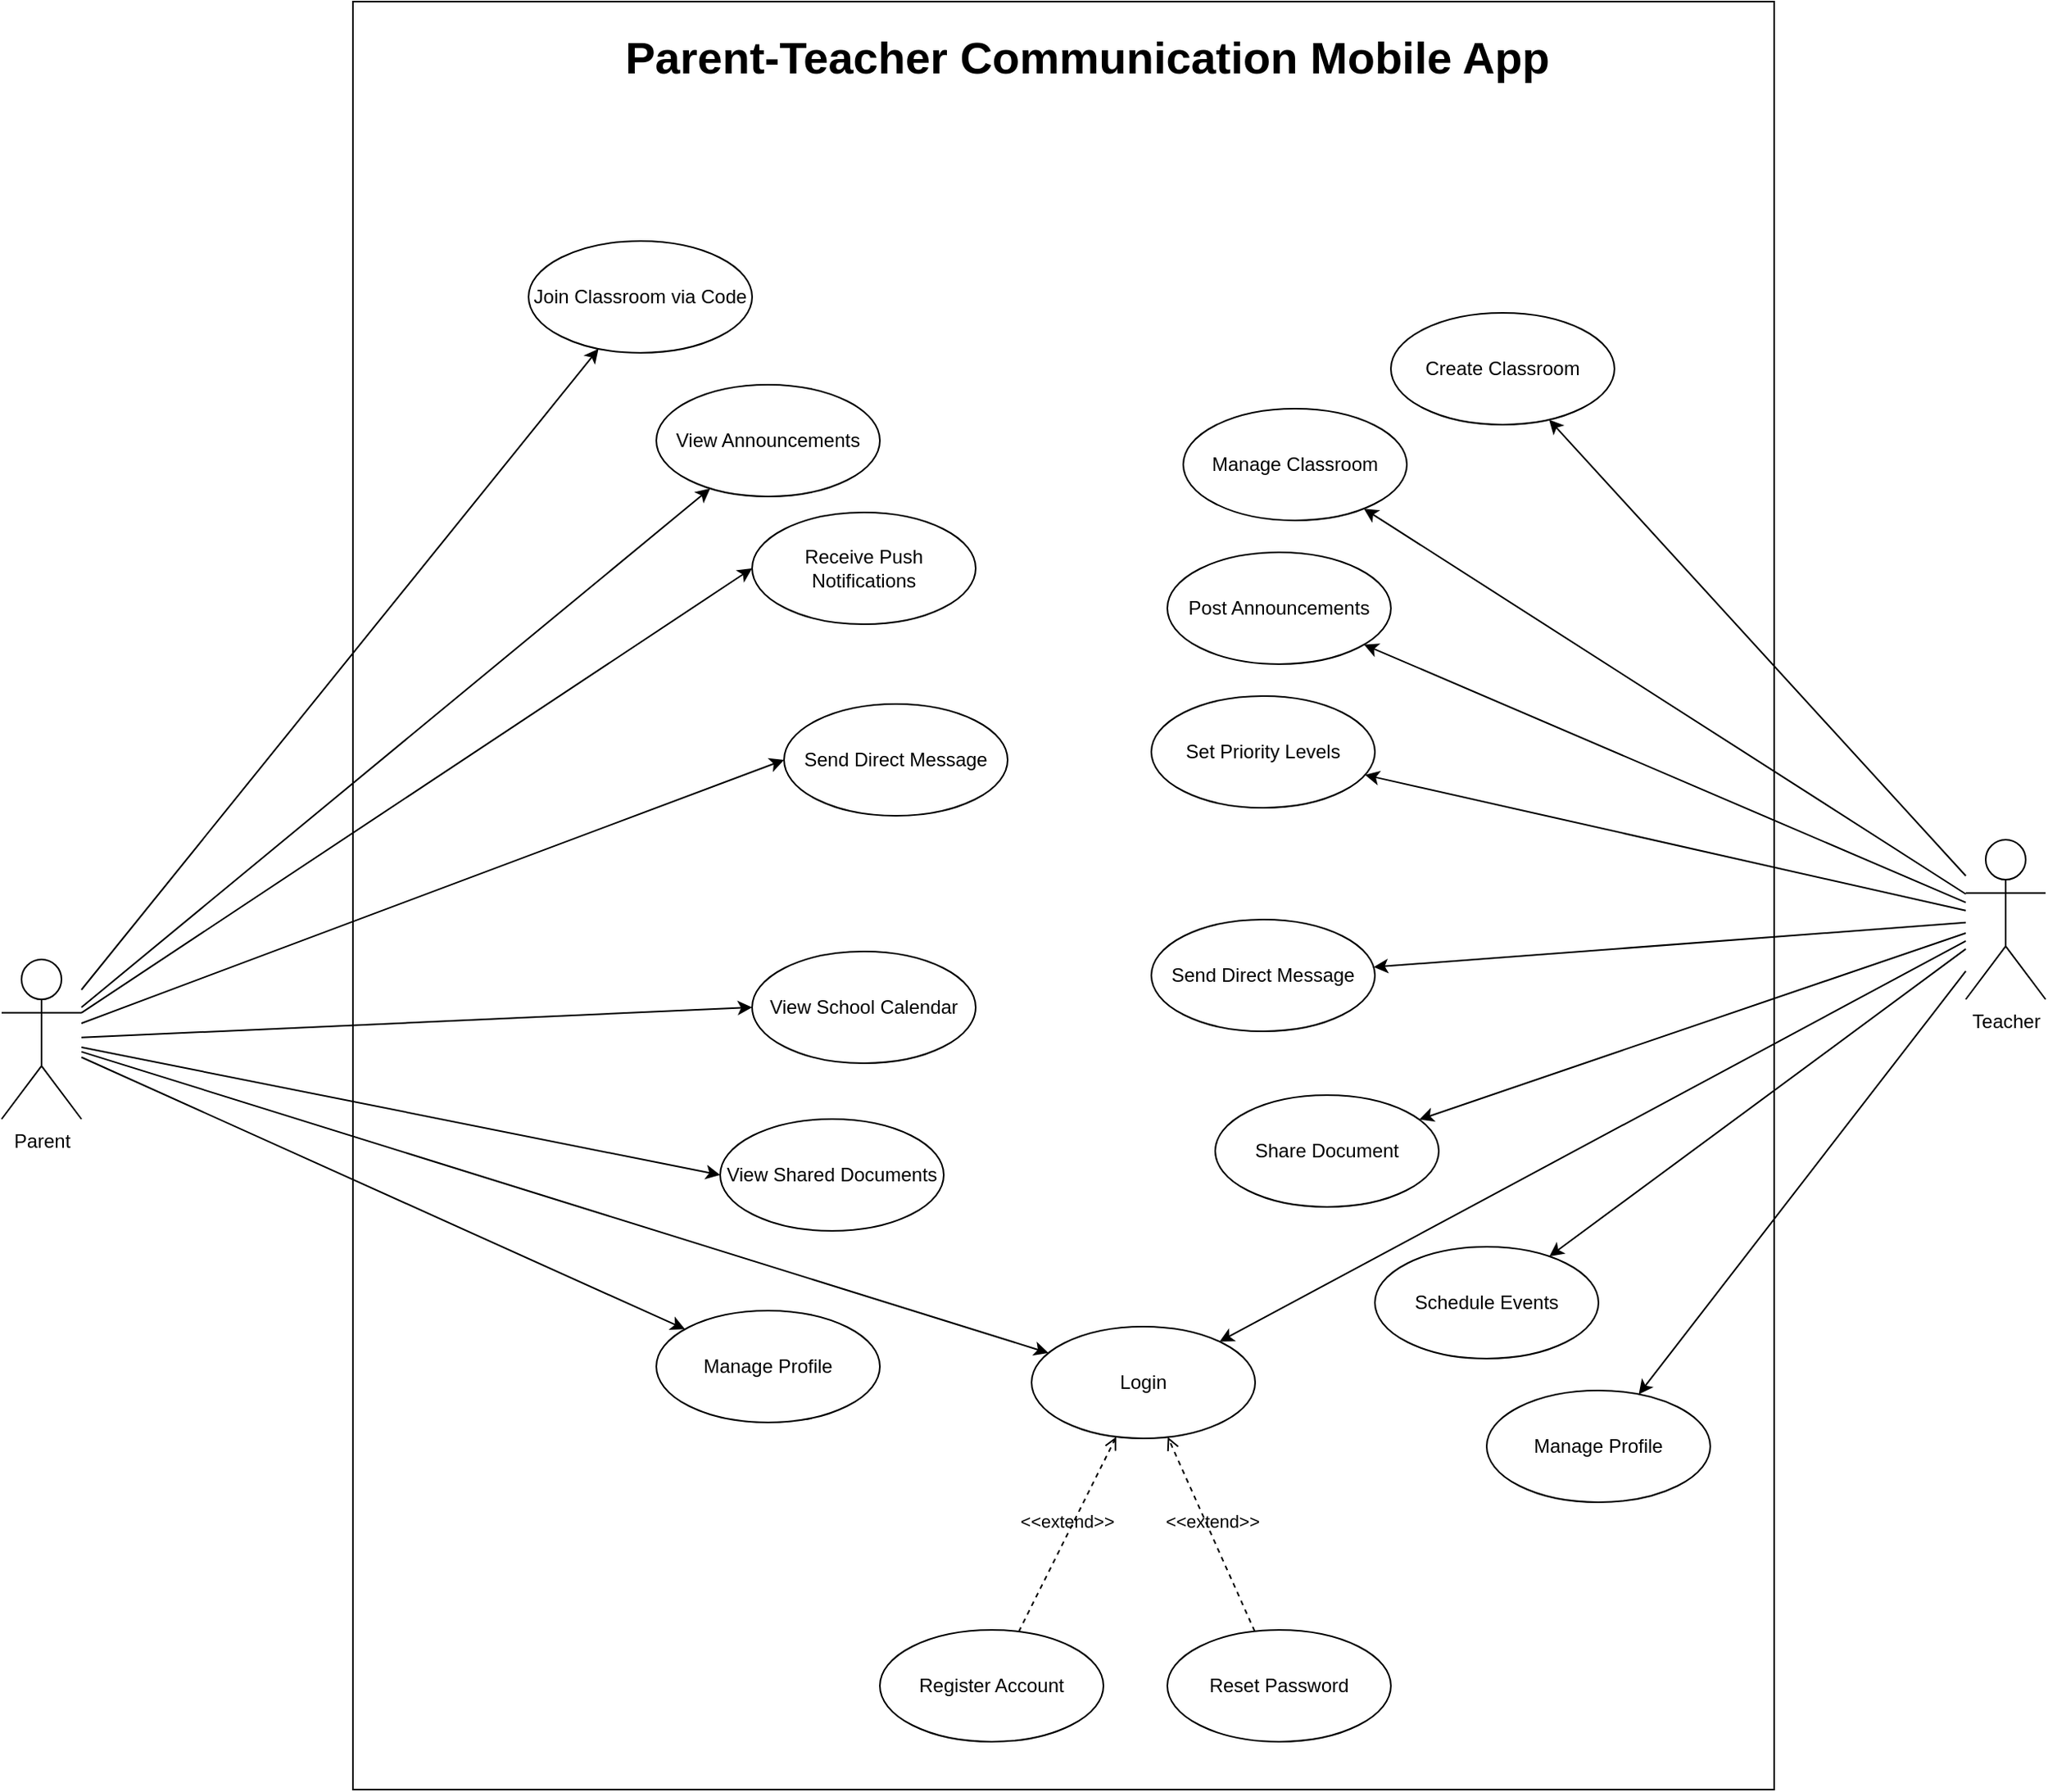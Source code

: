 <mxfile version="27.2.0" pages="3">
  <diagram name="initial" id="fPfGQbioiCVRYNzF3hgY">
    <mxGraphModel dx="2123" dy="1704" grid="1" gridSize="10" guides="1" tooltips="1" connect="1" arrows="1" fold="1" page="1" pageScale="1" pageWidth="850" pageHeight="1100" math="0" shadow="0">
      <root>
        <mxCell id="0" />
        <mxCell id="1" parent="0" />
        <mxCell id="hXhtGVc7Me_PGIMdzoVs-2" value="" style="rounded=0;whiteSpace=wrap;html=1;movable=1;resizable=1;rotatable=1;deletable=1;editable=1;locked=0;connectable=1;" parent="1" vertex="1">
          <mxGeometry x="-210" y="-640" width="890" height="1120" as="geometry" />
        </mxCell>
        <mxCell id="hXhtGVc7Me_PGIMdzoVs-3" value="&lt;strong style=&quot;color: light-dark(rgb(0, 0, 0), rgb(255, 255, 255)); background-color: transparent;&quot; data-end=&quot;418&quot; data-start=&quot;354&quot;&gt;Parent-Teacher Communication Mobile App&lt;/strong&gt;" style="text;html=1;strokeColor=none;fillColor=none;align=center;verticalAlign=middle;whiteSpace=wrap;rounded=0;fontSize=28;" parent="1" vertex="1">
          <mxGeometry x="-160" y="-620" width="820" height="30" as="geometry" />
        </mxCell>
        <mxCell id="hXhtGVc7Me_PGIMdzoVs-4" style="rounded=0;orthogonalLoop=1;jettySize=auto;html=1;" parent="1" source="hXhtGVc7Me_PGIMdzoVs-7" target="hXhtGVc7Me_PGIMdzoVs-78" edge="1">
          <mxGeometry relative="1" as="geometry">
            <mxPoint x="560.0" y="-130" as="targetPoint" />
          </mxGeometry>
        </mxCell>
        <mxCell id="hXhtGVc7Me_PGIMdzoVs-6" style="rounded=0;orthogonalLoop=1;jettySize=auto;html=1;" parent="1" source="hXhtGVc7Me_PGIMdzoVs-7" target="hXhtGVc7Me_PGIMdzoVs-50" edge="1">
          <mxGeometry relative="1" as="geometry" />
        </mxCell>
        <mxCell id="hXhtGVc7Me_PGIMdzoVs-117" style="rounded=0;orthogonalLoop=1;jettySize=auto;html=1;" parent="1" source="hXhtGVc7Me_PGIMdzoVs-7" target="hXhtGVc7Me_PGIMdzoVs-105" edge="1">
          <mxGeometry relative="1" as="geometry" />
        </mxCell>
        <mxCell id="hXhtGVc7Me_PGIMdzoVs-121" style="rounded=0;orthogonalLoop=1;jettySize=auto;html=1;" parent="1" source="hXhtGVc7Me_PGIMdzoVs-7" target="hXhtGVc7Me_PGIMdzoVs-104" edge="1">
          <mxGeometry relative="1" as="geometry" />
        </mxCell>
        <mxCell id="hXhtGVc7Me_PGIMdzoVs-7" value="Teacher" style="shape=umlActor;verticalLabelPosition=bottom;verticalAlign=top;html=1;outlineConnect=0;" parent="1" vertex="1">
          <mxGeometry x="800" y="-115" width="50" height="100" as="geometry" />
        </mxCell>
        <mxCell id="hXhtGVc7Me_PGIMdzoVs-18" style="rounded=0;orthogonalLoop=1;jettySize=auto;html=1;entryX=0;entryY=0.5;entryDx=0;entryDy=0;" parent="1" target="hXhtGVc7Me_PGIMdzoVs-30" edge="1">
          <mxGeometry relative="1" as="geometry">
            <mxPoint x="-380" as="sourcePoint" />
          </mxGeometry>
        </mxCell>
        <mxCell id="hXhtGVc7Me_PGIMdzoVs-19" style="rounded=0;orthogonalLoop=1;jettySize=auto;html=1;entryX=0;entryY=0.5;entryDx=0;entryDy=0;" parent="1" source="hXhtGVc7Me_PGIMdzoVs-27" target="hXhtGVc7Me_PGIMdzoVs-31" edge="1">
          <mxGeometry relative="1" as="geometry">
            <mxPoint x="220" y="-70" as="sourcePoint" />
          </mxGeometry>
        </mxCell>
        <mxCell id="hXhtGVc7Me_PGIMdzoVs-20" style="rounded=0;orthogonalLoop=1;jettySize=auto;html=1;entryX=0;entryY=0.5;entryDx=0;entryDy=0;" parent="1" source="hXhtGVc7Me_PGIMdzoVs-27" target="hXhtGVc7Me_PGIMdzoVs-32" edge="1">
          <mxGeometry relative="1" as="geometry">
            <mxPoint x="290" y="-70" as="sourcePoint" />
          </mxGeometry>
        </mxCell>
        <mxCell id="hXhtGVc7Me_PGIMdzoVs-22" style="rounded=0;orthogonalLoop=1;jettySize=auto;html=1;entryX=0;entryY=0.5;entryDx=0;entryDy=0;" parent="1" source="hXhtGVc7Me_PGIMdzoVs-27" target="hXhtGVc7Me_PGIMdzoVs-35" edge="1">
          <mxGeometry relative="1" as="geometry">
            <mxPoint x="470.0" y="-135" as="targetPoint" />
          </mxGeometry>
        </mxCell>
        <mxCell id="hXhtGVc7Me_PGIMdzoVs-24" style="rounded=0;orthogonalLoop=1;jettySize=auto;html=1;" parent="1" source="hXhtGVc7Me_PGIMdzoVs-27" target="hXhtGVc7Me_PGIMdzoVs-46" edge="1">
          <mxGeometry relative="1" as="geometry" />
        </mxCell>
        <mxCell id="hXhtGVc7Me_PGIMdzoVs-25" style="rounded=0;orthogonalLoop=1;jettySize=auto;html=1;" parent="1" target="hXhtGVc7Me_PGIMdzoVs-47" edge="1">
          <mxGeometry relative="1" as="geometry">
            <mxPoint x="-380" y="-10" as="sourcePoint" />
          </mxGeometry>
        </mxCell>
        <mxCell id="hXhtGVc7Me_PGIMdzoVs-26" style="rounded=0;orthogonalLoop=1;jettySize=auto;html=1;" parent="1" source="hXhtGVc7Me_PGIMdzoVs-27" target="hXhtGVc7Me_PGIMdzoVs-33" edge="1">
          <mxGeometry relative="1" as="geometry" />
        </mxCell>
        <mxCell id="hXhtGVc7Me_PGIMdzoVs-27" value="Parent" style="shape=umlActor;verticalLabelPosition=bottom;verticalAlign=top;html=1;" parent="1" vertex="1">
          <mxGeometry x="-430" y="-40" width="50" height="100" as="geometry" />
        </mxCell>
        <mxCell id="hXhtGVc7Me_PGIMdzoVs-30" value="&lt;div&gt;Send Direct Message&lt;/div&gt;" style="ellipse;whiteSpace=wrap;html=1;" parent="1" vertex="1">
          <mxGeometry x="60" y="-200" width="140" height="70" as="geometry" />
        </mxCell>
        <mxCell id="hXhtGVc7Me_PGIMdzoVs-31" value="View School Calendar" style="ellipse;whiteSpace=wrap;html=1;" parent="1" vertex="1">
          <mxGeometry x="40" y="-45" width="140" height="70" as="geometry" />
        </mxCell>
        <mxCell id="hXhtGVc7Me_PGIMdzoVs-32" value="View Shared Documents" style="ellipse;whiteSpace=wrap;html=1;" parent="1" vertex="1">
          <mxGeometry x="20" y="60" width="140" height="70" as="geometry" />
        </mxCell>
        <mxCell id="hXhtGVc7Me_PGIMdzoVs-33" value="Manage Profile" style="ellipse;whiteSpace=wrap;html=1;" parent="1" vertex="1">
          <mxGeometry x="-20" y="180" width="140" height="70" as="geometry" />
        </mxCell>
        <mxCell id="hXhtGVc7Me_PGIMdzoVs-35" value="Receive Push Notifications" style="ellipse;whiteSpace=wrap;html=1;" parent="1" vertex="1">
          <mxGeometry x="40" y="-320" width="140" height="70" as="geometry" />
        </mxCell>
        <mxCell id="hXhtGVc7Me_PGIMdzoVs-39" value="Manage Classroom" style="ellipse;whiteSpace=wrap;html=1;" parent="1" vertex="1">
          <mxGeometry x="310" y="-385" width="140" height="70" as="geometry" />
        </mxCell>
        <mxCell id="hXhtGVc7Me_PGIMdzoVs-40" style="rounded=0;orthogonalLoop=1;jettySize=auto;html=1;" parent="1" source="hXhtGVc7Me_PGIMdzoVs-7" target="hXhtGVc7Me_PGIMdzoVs-39" edge="1">
          <mxGeometry relative="1" as="geometry">
            <mxPoint x="1137.5" y="187" as="sourcePoint" />
            <mxPoint x="957.5" y="270" as="targetPoint" />
          </mxGeometry>
        </mxCell>
        <mxCell id="hXhtGVc7Me_PGIMdzoVs-41" value="Login" style="ellipse;whiteSpace=wrap;html=1;" parent="1" vertex="1">
          <mxGeometry x="215" y="190" width="140" height="70" as="geometry" />
        </mxCell>
        <mxCell id="hXhtGVc7Me_PGIMdzoVs-46" value="Join Classroom via Code" style="ellipse;whiteSpace=wrap;html=1;" parent="1" vertex="1">
          <mxGeometry x="-100" y="-490" width="140" height="70" as="geometry" />
        </mxCell>
        <mxCell id="hXhtGVc7Me_PGIMdzoVs-47" value="View Announcements" style="ellipse;whiteSpace=wrap;html=1;" parent="1" vertex="1">
          <mxGeometry x="-20" y="-400" width="140" height="70" as="geometry" />
        </mxCell>
        <mxCell id="hXhtGVc7Me_PGIMdzoVs-50" value="Create Classroom" style="ellipse;whiteSpace=wrap;html=1;" parent="1" vertex="1">
          <mxGeometry x="440" y="-445" width="140" height="70" as="geometry" />
        </mxCell>
        <mxCell id="hXhtGVc7Me_PGIMdzoVs-78" value="Post Announcements" style="ellipse;whiteSpace=wrap;html=1;" parent="1" vertex="1">
          <mxGeometry x="300" y="-295" width="140" height="70" as="geometry" />
        </mxCell>
        <mxCell id="hXhtGVc7Me_PGIMdzoVs-104" value="Set Priority Levels" style="ellipse;whiteSpace=wrap;html=1;" parent="1" vertex="1">
          <mxGeometry x="290" y="-205" width="140" height="70" as="geometry" />
        </mxCell>
        <mxCell id="hXhtGVc7Me_PGIMdzoVs-105" value="Send Direct Message" style="ellipse;whiteSpace=wrap;html=1;" parent="1" vertex="1">
          <mxGeometry x="290" y="-65" width="140" height="70" as="geometry" />
        </mxCell>
        <mxCell id="hXhtGVc7Me_PGIMdzoVs-106" value="Share Document" style="ellipse;whiteSpace=wrap;html=1;" parent="1" vertex="1">
          <mxGeometry x="330" y="45" width="140" height="70" as="geometry" />
        </mxCell>
        <mxCell id="hXhtGVc7Me_PGIMdzoVs-107" value="Schedule Events" style="ellipse;whiteSpace=wrap;html=1;" parent="1" vertex="1">
          <mxGeometry x="430" y="140" width="140" height="70" as="geometry" />
        </mxCell>
        <mxCell id="hXhtGVc7Me_PGIMdzoVs-108" value="Manage Profile" style="ellipse;whiteSpace=wrap;html=1;" parent="1" vertex="1">
          <mxGeometry x="500" y="230" width="140" height="70" as="geometry" />
        </mxCell>
        <mxCell id="hXhtGVc7Me_PGIMdzoVs-109" value="Register Account" style="ellipse;whiteSpace=wrap;html=1;" parent="1" vertex="1">
          <mxGeometry x="120" y="380" width="140" height="70" as="geometry" />
        </mxCell>
        <mxCell id="hXhtGVc7Me_PGIMdzoVs-112" value="&amp;lt;&amp;lt;extend&amp;gt;&amp;gt;" style="html=1;verticalAlign=bottom;labelBackgroundColor=none;endArrow=open;endFill=0;dashed=1;rounded=0;strokeWidth=1;" parent="1" source="hXhtGVc7Me_PGIMdzoVs-109" target="hXhtGVc7Me_PGIMdzoVs-41" edge="1">
          <mxGeometry x="-0.009" width="160" relative="1" as="geometry">
            <mxPoint x="214" y="-75" as="sourcePoint" />
            <mxPoint x="325" y="-50" as="targetPoint" />
            <mxPoint as="offset" />
          </mxGeometry>
        </mxCell>
        <mxCell id="hXhtGVc7Me_PGIMdzoVs-113" value="Reset Password" style="ellipse;whiteSpace=wrap;html=1;" parent="1" vertex="1">
          <mxGeometry x="300" y="380" width="140" height="70" as="geometry" />
        </mxCell>
        <mxCell id="hXhtGVc7Me_PGIMdzoVs-114" value="&amp;lt;&amp;lt;extend&amp;gt;&amp;gt;" style="html=1;verticalAlign=bottom;labelBackgroundColor=none;endArrow=open;endFill=0;dashed=1;rounded=0;strokeWidth=1;" parent="1" source="hXhtGVc7Me_PGIMdzoVs-113" target="hXhtGVc7Me_PGIMdzoVs-41" edge="1">
          <mxGeometry x="-0.009" width="160" relative="1" as="geometry">
            <mxPoint x="363" y="283" as="sourcePoint" />
            <mxPoint x="422" y="217" as="targetPoint" />
            <mxPoint as="offset" />
          </mxGeometry>
        </mxCell>
        <mxCell id="hXhtGVc7Me_PGIMdzoVs-118" style="rounded=0;orthogonalLoop=1;jettySize=auto;html=1;" parent="1" source="hXhtGVc7Me_PGIMdzoVs-7" target="hXhtGVc7Me_PGIMdzoVs-106" edge="1">
          <mxGeometry relative="1" as="geometry">
            <mxPoint x="810" y="-53" as="sourcePoint" />
            <mxPoint x="439" y="-25" as="targetPoint" />
          </mxGeometry>
        </mxCell>
        <mxCell id="hXhtGVc7Me_PGIMdzoVs-119" style="rounded=0;orthogonalLoop=1;jettySize=auto;html=1;" parent="1" source="hXhtGVc7Me_PGIMdzoVs-7" target="hXhtGVc7Me_PGIMdzoVs-107" edge="1">
          <mxGeometry relative="1" as="geometry">
            <mxPoint x="820" y="-43" as="sourcePoint" />
            <mxPoint x="469" y="71" as="targetPoint" />
          </mxGeometry>
        </mxCell>
        <mxCell id="hXhtGVc7Me_PGIMdzoVs-120" style="rounded=0;orthogonalLoop=1;jettySize=auto;html=1;" parent="1" source="hXhtGVc7Me_PGIMdzoVs-7" target="hXhtGVc7Me_PGIMdzoVs-108" edge="1">
          <mxGeometry relative="1" as="geometry">
            <mxPoint x="830" y="-33" as="sourcePoint" />
            <mxPoint x="534" y="153" as="targetPoint" />
          </mxGeometry>
        </mxCell>
        <mxCell id="hXhtGVc7Me_PGIMdzoVs-122" style="rounded=0;orthogonalLoop=1;jettySize=auto;html=1;" parent="1" source="hXhtGVc7Me_PGIMdzoVs-7" target="hXhtGVc7Me_PGIMdzoVs-41" edge="1">
          <mxGeometry relative="1" as="geometry">
            <mxPoint x="1260" y="-76" as="sourcePoint" />
            <mxPoint x="884" y="-161" as="targetPoint" />
          </mxGeometry>
        </mxCell>
        <mxCell id="hXhtGVc7Me_PGIMdzoVs-123" style="rounded=0;orthogonalLoop=1;jettySize=auto;html=1;" parent="1" source="hXhtGVc7Me_PGIMdzoVs-27" target="hXhtGVc7Me_PGIMdzoVs-41" edge="1">
          <mxGeometry relative="1" as="geometry">
            <mxPoint x="-370" y="10" as="sourcePoint" />
            <mxPoint x="70" y="-155" as="targetPoint" />
          </mxGeometry>
        </mxCell>
      </root>
    </mxGraphModel>
  </diagram>
  <diagram name="initialv2" id="fVvwK9hB6NUy1kVA2rcM">
    <mxGraphModel dx="1426" dy="831" grid="1" gridSize="10" guides="1" tooltips="1" connect="1" arrows="1" fold="1" page="1" pageScale="1" pageWidth="850" pageHeight="1100" math="0" shadow="0">
      <root>
        <mxCell id="0" />
        <mxCell id="1" parent="0" />
        <mxCell id="ovWVx2ytmTRpoBnnrlcp-1" value="Calculating salaries, wages, bonuses, and deductions" style="shape=note;whiteSpace=wrap;html=1;backgroundOutline=1;darkOpacity=0.05;fontSize=2;" parent="1" vertex="1">
          <mxGeometry x="890" y="650" width="60" height="10" as="geometry" />
        </mxCell>
        <mxCell id="ovWVx2ytmTRpoBnnrlcp-2" value="" style="rounded=0;whiteSpace=wrap;html=1;" parent="1" vertex="1">
          <mxGeometry width="1700" height="2200" as="geometry" />
        </mxCell>
        <mxCell id="ovWVx2ytmTRpoBnnrlcp-3" value="" style="rounded=0;whiteSpace=wrap;html=1;fillColor=#cdeb8b;strokeColor=#36393d;" parent="1" vertex="1">
          <mxGeometry x="430" y="410" width="740" height="1260" as="geometry" />
        </mxCell>
        <mxCell id="ovWVx2ytmTRpoBnnrlcp-4" value="&lt;font style=&quot;font-size: 28px;&quot;&gt;&lt;b style=&quot;font-size: 28px;&quot;&gt;MotorPH Payroll System&lt;/b&gt;&lt;/font&gt;" style="text;html=1;strokeColor=none;fillColor=none;align=center;verticalAlign=middle;whiteSpace=wrap;rounded=0;fontSize=28;" parent="1" vertex="1">
          <mxGeometry x="455" y="430" width="695" height="30" as="geometry" />
        </mxCell>
        <mxCell id="ovWVx2ytmTRpoBnnrlcp-5" style="rounded=0;orthogonalLoop=1;jettySize=auto;html=1;entryX=1;entryY=0.5;entryDx=0;entryDy=0;" parent="1" source="ovWVx2ytmTRpoBnnrlcp-6" target="ovWVx2ytmTRpoBnnrlcp-28" edge="1">
          <mxGeometry relative="1" as="geometry" />
        </mxCell>
        <mxCell id="ovWVx2ytmTRpoBnnrlcp-6" value="Payroll Staff" style="shape=umlActor;verticalLabelPosition=bottom;verticalAlign=top;html=1;outlineConnect=0;" parent="1" vertex="1">
          <mxGeometry x="1224" y="650" width="30" height="60" as="geometry" />
        </mxCell>
        <mxCell id="ovWVx2ytmTRpoBnnrlcp-7" style="rounded=0;orthogonalLoop=1;jettySize=auto;html=1;entryX=1;entryY=0.5;entryDx=0;entryDy=0;" parent="1" source="ovWVx2ytmTRpoBnnrlcp-9" target="ovWVx2ytmTRpoBnnrlcp-21" edge="1">
          <mxGeometry relative="1" as="geometry" />
        </mxCell>
        <mxCell id="ovWVx2ytmTRpoBnnrlcp-8" style="rounded=0;orthogonalLoop=1;jettySize=auto;html=1;entryX=1;entryY=0.5;entryDx=0;entryDy=0;" parent="1" source="ovWVx2ytmTRpoBnnrlcp-9" target="ovWVx2ytmTRpoBnnrlcp-27" edge="1">
          <mxGeometry relative="1" as="geometry">
            <mxPoint x="1230" y="1110" as="sourcePoint" />
          </mxGeometry>
        </mxCell>
        <mxCell id="ovWVx2ytmTRpoBnnrlcp-9" value="Payroll Manager" style="shape=umlActor;verticalLabelPosition=bottom;verticalAlign=top;html=1;outlineConnect=0;" parent="1" vertex="1">
          <mxGeometry x="1224" y="1100" width="30" height="60" as="geometry" />
        </mxCell>
        <mxCell id="ovWVx2ytmTRpoBnnrlcp-10" value="Payroll Team Lead" style="shape=umlActor;verticalLabelPosition=bottom;verticalAlign=top;html=1;outlineConnect=0;" parent="1" vertex="1">
          <mxGeometry x="1224" y="815" width="30" height="60" as="geometry" />
        </mxCell>
        <mxCell id="ovWVx2ytmTRpoBnnrlcp-11" style="rounded=0;orthogonalLoop=1;jettySize=auto;html=1;entryX=0;entryY=0.5;entryDx=0;entryDy=0;exitX=1;exitY=0.333;exitDx=0;exitDy=0;exitPerimeter=0;" parent="1" source="ovWVx2ytmTRpoBnnrlcp-16" target="ovWVx2ytmTRpoBnnrlcp-22" edge="1">
          <mxGeometry relative="1" as="geometry" />
        </mxCell>
        <mxCell id="ovWVx2ytmTRpoBnnrlcp-12" style="rounded=0;orthogonalLoop=1;jettySize=auto;html=1;entryX=0;entryY=0.5;entryDx=0;entryDy=0;" parent="1" source="ovWVx2ytmTRpoBnnrlcp-16" target="ovWVx2ytmTRpoBnnrlcp-23" edge="1">
          <mxGeometry relative="1" as="geometry">
            <mxPoint x="310" y="870" as="sourcePoint" />
          </mxGeometry>
        </mxCell>
        <mxCell id="ovWVx2ytmTRpoBnnrlcp-13" style="rounded=0;orthogonalLoop=1;jettySize=auto;html=1;entryX=0;entryY=0.5;entryDx=0;entryDy=0;" parent="1" source="ovWVx2ytmTRpoBnnrlcp-16" target="ovWVx2ytmTRpoBnnrlcp-24" edge="1">
          <mxGeometry relative="1" as="geometry">
            <mxPoint x="380" y="870" as="sourcePoint" />
          </mxGeometry>
        </mxCell>
        <mxCell id="ovWVx2ytmTRpoBnnrlcp-14" style="rounded=0;orthogonalLoop=1;jettySize=auto;html=1;entryX=0;entryY=0.5;entryDx=0;entryDy=0;" parent="1" source="ovWVx2ytmTRpoBnnrlcp-16" target="ovWVx2ytmTRpoBnnrlcp-17" edge="1">
          <mxGeometry relative="1" as="geometry">
            <mxPoint x="370" y="870" as="sourcePoint" />
          </mxGeometry>
        </mxCell>
        <mxCell id="ovWVx2ytmTRpoBnnrlcp-15" style="rounded=0;orthogonalLoop=1;jettySize=auto;html=1;entryX=0;entryY=0.5;entryDx=0;entryDy=0;" parent="1" source="ovWVx2ytmTRpoBnnrlcp-16" target="ovWVx2ytmTRpoBnnrlcp-31" edge="1">
          <mxGeometry relative="1" as="geometry" />
        </mxCell>
        <mxCell id="ovWVx2ytmTRpoBnnrlcp-16" value="Employee" style="shape=umlActor;verticalLabelPosition=bottom;verticalAlign=top;html=1;" parent="1" vertex="1">
          <mxGeometry x="280" y="850" width="30" height="60" as="geometry" />
        </mxCell>
        <mxCell id="ovWVx2ytmTRpoBnnrlcp-17" value="Create Leave Request" style="ellipse;whiteSpace=wrap;html=1;" parent="1" vertex="1">
          <mxGeometry x="455" y="1040" width="140" height="70" as="geometry" />
        </mxCell>
        <mxCell id="ovWVx2ytmTRpoBnnrlcp-18" style="rounded=0;orthogonalLoop=1;jettySize=auto;html=1;entryX=1;entryY=0.5;entryDx=0;entryDy=0;" parent="1" source="ovWVx2ytmTRpoBnnrlcp-20" target="ovWVx2ytmTRpoBnnrlcp-25" edge="1">
          <mxGeometry relative="1" as="geometry" />
        </mxCell>
        <mxCell id="ovWVx2ytmTRpoBnnrlcp-19" style="rounded=0;orthogonalLoop=1;jettySize=auto;html=1;" parent="1" source="ovWVx2ytmTRpoBnnrlcp-20" target="ovWVx2ytmTRpoBnnrlcp-29" edge="1">
          <mxGeometry relative="1" as="geometry">
            <mxPoint x="1210" y="1460" as="sourcePoint" />
          </mxGeometry>
        </mxCell>
        <mxCell id="ovWVx2ytmTRpoBnnrlcp-20" value="System" style="shape=umlActor;verticalLabelPosition=bottom;verticalAlign=top;html=1;outlineConnect=0;" parent="1" vertex="1">
          <mxGeometry x="1230" y="1580" width="30" height="60" as="geometry" />
        </mxCell>
        <mxCell id="ovWVx2ytmTRpoBnnrlcp-21" value="Manage Leave Request" style="ellipse;whiteSpace=wrap;html=1;" parent="1" vertex="1">
          <mxGeometry x="850" y="1040" width="140" height="70" as="geometry" />
        </mxCell>
        <mxCell id="ovWVx2ytmTRpoBnnrlcp-22" value="View Account" style="ellipse;whiteSpace=wrap;html=1;" parent="1" vertex="1">
          <mxGeometry x="480" y="690" width="140" height="70" as="geometry" />
        </mxCell>
        <mxCell id="ovWVx2ytmTRpoBnnrlcp-23" value="View Leave Credits&amp;nbsp;" style="ellipse;whiteSpace=wrap;html=1;" parent="1" vertex="1">
          <mxGeometry x="580" y="865" width="140" height="70" as="geometry" />
        </mxCell>
        <mxCell id="ovWVx2ytmTRpoBnnrlcp-24" value="View Payroll Information" style="ellipse;whiteSpace=wrap;html=1;" parent="1" vertex="1">
          <mxGeometry x="530" y="960" width="140" height="70" as="geometry" />
        </mxCell>
        <mxCell id="ovWVx2ytmTRpoBnnrlcp-25" value="Check the Current Year&#39;s Remaining Credits" style="ellipse;whiteSpace=wrap;html=1;" parent="1" vertex="1">
          <mxGeometry x="570" y="1380" width="140" height="70" as="geometry" />
        </mxCell>
        <mxCell id="ovWVx2ytmTRpoBnnrlcp-26" value="&amp;lt;&amp;lt;include&amp;gt;&amp;gt;" style="html=1;verticalAlign=bottom;labelBackgroundColor=none;endArrow=open;endFill=0;dashed=1;rounded=0;strokeWidth=1;" parent="1" source="ovWVx2ytmTRpoBnnrlcp-17" target="ovWVx2ytmTRpoBnnrlcp-25" edge="1">
          <mxGeometry width="160" relative="1" as="geometry">
            <mxPoint x="470" y="1160" as="sourcePoint" />
            <mxPoint x="630" y="1160" as="targetPoint" />
            <mxPoint as="offset" />
          </mxGeometry>
        </mxCell>
        <mxCell id="ovWVx2ytmTRpoBnnrlcp-27" value="Monthly Payroll Salary Report" style="ellipse;whiteSpace=wrap;html=1;" parent="1" vertex="1">
          <mxGeometry x="920" y="1160" width="140" height="70" as="geometry" />
        </mxCell>
        <mxCell id="ovWVx2ytmTRpoBnnrlcp-28" value="Prepare Payslip" style="ellipse;whiteSpace=wrap;html=1;" parent="1" vertex="1">
          <mxGeometry x="850" y="605" width="140" height="70" as="geometry" />
        </mxCell>
        <mxCell id="ovWVx2ytmTRpoBnnrlcp-29" value="Generate Salary" style="ellipse;whiteSpace=wrap;html=1;" parent="1" vertex="1">
          <mxGeometry x="710" y="1110" width="140" height="70" as="geometry" />
        </mxCell>
        <mxCell id="ovWVx2ytmTRpoBnnrlcp-30" value="&amp;lt;&amp;lt;include&amp;gt;&amp;gt;" style="html=1;verticalAlign=bottom;labelBackgroundColor=none;endArrow=open;endFill=0;dashed=1;rounded=0;strokeWidth=1;" parent="1" source="ovWVx2ytmTRpoBnnrlcp-28" target="ovWVx2ytmTRpoBnnrlcp-29" edge="1">
          <mxGeometry x="-0.662" y="1" width="160" relative="1" as="geometry">
            <mxPoint x="670" y="1000" as="sourcePoint" />
            <mxPoint x="745" y="1300" as="targetPoint" />
            <mxPoint as="offset" />
            <Array as="points">
              <mxPoint x="840" y="740" />
            </Array>
          </mxGeometry>
        </mxCell>
        <mxCell id="ovWVx2ytmTRpoBnnrlcp-31" value="Login" style="ellipse;whiteSpace=wrap;html=1;" parent="1" vertex="1">
          <mxGeometry x="560" y="770" width="140" height="70" as="geometry" />
        </mxCell>
        <mxCell id="ovWVx2ytmTRpoBnnrlcp-32" value="&amp;lt;&amp;lt;extend&amp;gt;&amp;gt;" style="html=1;verticalAlign=bottom;labelBackgroundColor=none;endArrow=open;endFill=0;dashed=1;rounded=0;" parent="1" source="ovWVx2ytmTRpoBnnrlcp-31" target="ovWVx2ytmTRpoBnnrlcp-33" edge="1">
          <mxGeometry width="160" relative="1" as="geometry">
            <mxPoint x="680" y="690" as="sourcePoint" />
            <mxPoint x="840" y="690" as="targetPoint" />
          </mxGeometry>
        </mxCell>
        <mxCell id="ovWVx2ytmTRpoBnnrlcp-33" value="Reset Password" style="ellipse;whiteSpace=wrap;html=1;" parent="1" vertex="1">
          <mxGeometry x="680" y="620" width="140" height="70" as="geometry" />
        </mxCell>
        <mxCell id="ovWVx2ytmTRpoBnnrlcp-34" value="Generate Deduction" style="ellipse;whiteSpace=wrap;html=1;" parent="1" vertex="1">
          <mxGeometry x="650" y="1260" width="140" height="70" as="geometry" />
        </mxCell>
        <mxCell id="ovWVx2ytmTRpoBnnrlcp-35" value="&amp;lt;&amp;lt;include&amp;gt;&amp;gt;" style="html=1;verticalAlign=bottom;labelBackgroundColor=none;endArrow=open;endFill=0;dashed=1;rounded=0;strokeWidth=1;" parent="1" source="ovWVx2ytmTRpoBnnrlcp-29" target="ovWVx2ytmTRpoBnnrlcp-34" edge="1">
          <mxGeometry width="160" relative="1" as="geometry">
            <mxPoint x="605" y="1085" as="sourcePoint" />
            <mxPoint x="660" y="1435" as="targetPoint" />
            <mxPoint as="offset" />
          </mxGeometry>
        </mxCell>
        <mxCell id="ovWVx2ytmTRpoBnnrlcp-36" value="Modify Personal Information" style="ellipse;whiteSpace=wrap;html=1;" parent="1" vertex="1">
          <mxGeometry x="580" y="535" width="140" height="70" as="geometry" />
        </mxCell>
        <mxCell id="ovWVx2ytmTRpoBnnrlcp-37" value="&amp;lt;&amp;lt;extend&amp;gt;&amp;gt;" style="html=1;verticalAlign=bottom;labelBackgroundColor=none;endArrow=open;endFill=0;dashed=1;rounded=0;" parent="1" source="ovWVx2ytmTRpoBnnrlcp-22" target="ovWVx2ytmTRpoBnnrlcp-36" edge="1">
          <mxGeometry width="160" relative="1" as="geometry">
            <mxPoint x="602" y="690" as="sourcePoint" />
            <mxPoint x="670" y="604" as="targetPoint" />
          </mxGeometry>
        </mxCell>
        <mxCell id="ovWVx2ytmTRpoBnnrlcp-38" value="Approve Payslip" style="ellipse;whiteSpace=wrap;html=1;" parent="1" vertex="1">
          <mxGeometry x="950" y="810" width="140" height="70" as="geometry" />
        </mxCell>
        <mxCell id="ovWVx2ytmTRpoBnnrlcp-39" style="rounded=0;orthogonalLoop=1;jettySize=auto;html=1;" parent="1" source="ovWVx2ytmTRpoBnnrlcp-10" target="ovWVx2ytmTRpoBnnrlcp-38" edge="1">
          <mxGeometry relative="1" as="geometry">
            <mxPoint x="1234" y="906" as="sourcePoint" />
            <mxPoint x="1110" y="875" as="targetPoint" />
          </mxGeometry>
        </mxCell>
        <mxCell id="ovWVx2ytmTRpoBnnrlcp-40" style="rounded=0;orthogonalLoop=1;jettySize=auto;html=1;" parent="1" source="ovWVx2ytmTRpoBnnrlcp-9" target="ovWVx2ytmTRpoBnnrlcp-38" edge="1">
          <mxGeometry relative="1" as="geometry">
            <mxPoint x="1234" y="913" as="sourcePoint" />
            <mxPoint x="1095" y="942" as="targetPoint" />
          </mxGeometry>
        </mxCell>
      </root>
    </mxGraphModel>
  </diagram>
  <diagram name="venn diagram" id="0H_xEJhO5j-mSmX3Duza">
    <mxGraphModel dx="2593" dy="2611" grid="1" gridSize="10" guides="1" tooltips="1" connect="1" arrows="1" fold="1" page="1" pageScale="1" pageWidth="850" pageHeight="1100" math="0" shadow="0">
      <root>
        <mxCell id="0" />
        <mxCell id="1" parent="0" />
        <mxCell id="JpZl0v4MXS7x5yWovOg6-4" value="Payroll Administrator" style="ellipse;whiteSpace=wrap;html=1;aspect=fixed;fillColor=none;" vertex="1" parent="1">
          <mxGeometry x="400" y="50" width="540" height="540" as="geometry" />
        </mxCell>
        <mxCell id="JpZl0v4MXS7x5yWovOg6-5" value="HR Administrator" style="ellipse;whiteSpace=wrap;html=1;aspect=fixed;fillColor=none;" vertex="1" parent="1">
          <mxGeometry y="50" width="540" height="540" as="geometry" />
        </mxCell>
        <mxCell id="JpZl0v4MXS7x5yWovOg6-6" value="Employee" style="ellipse;whiteSpace=wrap;html=1;aspect=fixed;fillColor=none;" vertex="1" parent="1">
          <mxGeometry x="220" y="-290" width="540" height="540" as="geometry" />
        </mxCell>
      </root>
    </mxGraphModel>
  </diagram>
</mxfile>
